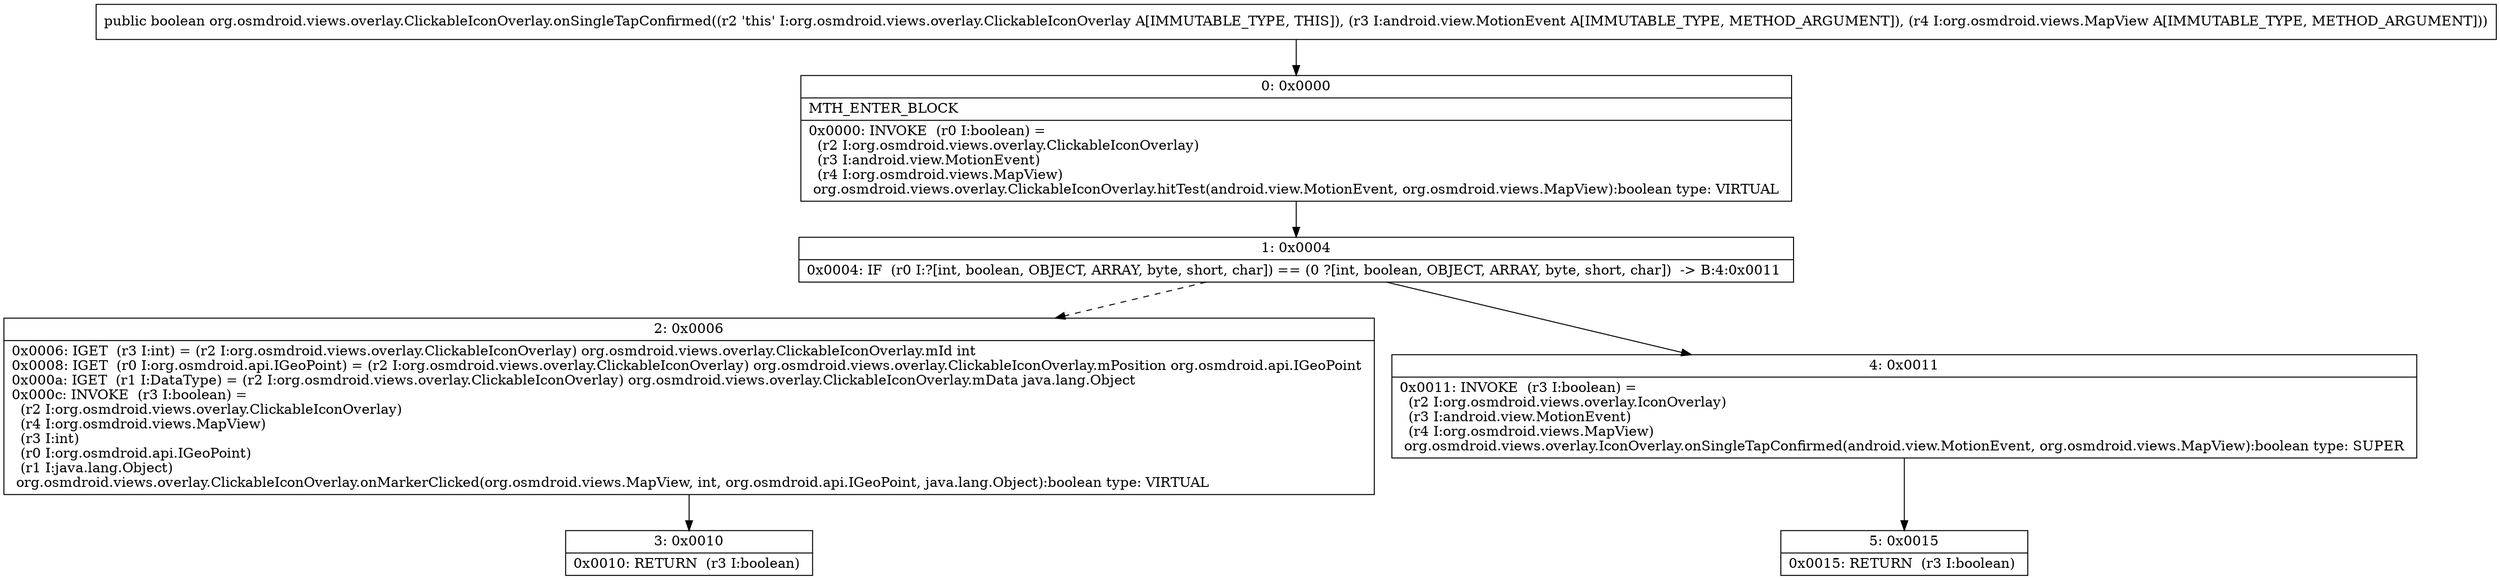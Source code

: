digraph "CFG fororg.osmdroid.views.overlay.ClickableIconOverlay.onSingleTapConfirmed(Landroid\/view\/MotionEvent;Lorg\/osmdroid\/views\/MapView;)Z" {
Node_0 [shape=record,label="{0\:\ 0x0000|MTH_ENTER_BLOCK\l|0x0000: INVOKE  (r0 I:boolean) = \l  (r2 I:org.osmdroid.views.overlay.ClickableIconOverlay)\l  (r3 I:android.view.MotionEvent)\l  (r4 I:org.osmdroid.views.MapView)\l org.osmdroid.views.overlay.ClickableIconOverlay.hitTest(android.view.MotionEvent, org.osmdroid.views.MapView):boolean type: VIRTUAL \l}"];
Node_1 [shape=record,label="{1\:\ 0x0004|0x0004: IF  (r0 I:?[int, boolean, OBJECT, ARRAY, byte, short, char]) == (0 ?[int, boolean, OBJECT, ARRAY, byte, short, char])  \-\> B:4:0x0011 \l}"];
Node_2 [shape=record,label="{2\:\ 0x0006|0x0006: IGET  (r3 I:int) = (r2 I:org.osmdroid.views.overlay.ClickableIconOverlay) org.osmdroid.views.overlay.ClickableIconOverlay.mId int \l0x0008: IGET  (r0 I:org.osmdroid.api.IGeoPoint) = (r2 I:org.osmdroid.views.overlay.ClickableIconOverlay) org.osmdroid.views.overlay.ClickableIconOverlay.mPosition org.osmdroid.api.IGeoPoint \l0x000a: IGET  (r1 I:DataType) = (r2 I:org.osmdroid.views.overlay.ClickableIconOverlay) org.osmdroid.views.overlay.ClickableIconOverlay.mData java.lang.Object \l0x000c: INVOKE  (r3 I:boolean) = \l  (r2 I:org.osmdroid.views.overlay.ClickableIconOverlay)\l  (r4 I:org.osmdroid.views.MapView)\l  (r3 I:int)\l  (r0 I:org.osmdroid.api.IGeoPoint)\l  (r1 I:java.lang.Object)\l org.osmdroid.views.overlay.ClickableIconOverlay.onMarkerClicked(org.osmdroid.views.MapView, int, org.osmdroid.api.IGeoPoint, java.lang.Object):boolean type: VIRTUAL \l}"];
Node_3 [shape=record,label="{3\:\ 0x0010|0x0010: RETURN  (r3 I:boolean) \l}"];
Node_4 [shape=record,label="{4\:\ 0x0011|0x0011: INVOKE  (r3 I:boolean) = \l  (r2 I:org.osmdroid.views.overlay.IconOverlay)\l  (r3 I:android.view.MotionEvent)\l  (r4 I:org.osmdroid.views.MapView)\l org.osmdroid.views.overlay.IconOverlay.onSingleTapConfirmed(android.view.MotionEvent, org.osmdroid.views.MapView):boolean type: SUPER \l}"];
Node_5 [shape=record,label="{5\:\ 0x0015|0x0015: RETURN  (r3 I:boolean) \l}"];
MethodNode[shape=record,label="{public boolean org.osmdroid.views.overlay.ClickableIconOverlay.onSingleTapConfirmed((r2 'this' I:org.osmdroid.views.overlay.ClickableIconOverlay A[IMMUTABLE_TYPE, THIS]), (r3 I:android.view.MotionEvent A[IMMUTABLE_TYPE, METHOD_ARGUMENT]), (r4 I:org.osmdroid.views.MapView A[IMMUTABLE_TYPE, METHOD_ARGUMENT])) }"];
MethodNode -> Node_0;
Node_0 -> Node_1;
Node_1 -> Node_2[style=dashed];
Node_1 -> Node_4;
Node_2 -> Node_3;
Node_4 -> Node_5;
}

